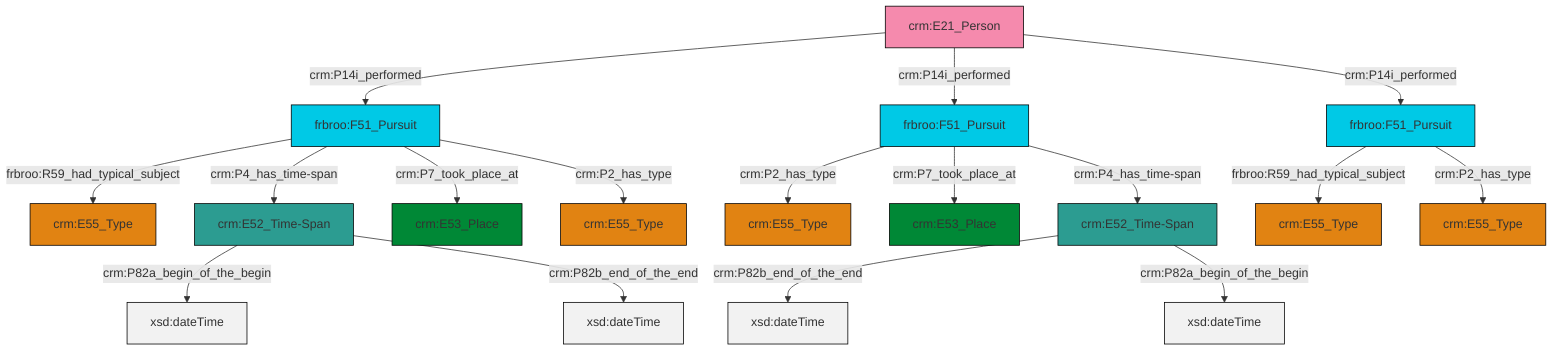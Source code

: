 graph TD
classDef Literal fill:#f2f2f2,stroke:#000000;
classDef CRM_Entity fill:#FFFFFF,stroke:#000000;
classDef Temporal_Entity fill:#00C9E6, stroke:#000000;
classDef Type fill:#E18312, stroke:#000000;
classDef Time-Span fill:#2C9C91, stroke:#000000;
classDef Appellation fill:#FFEB7F, stroke:#000000;
classDef Place fill:#008836, stroke:#000000;
classDef Persistent_Item fill:#B266B2, stroke:#000000;
classDef Conceptual_Object fill:#FFD700, stroke:#000000;
classDef Physical_Thing fill:#D2B48C, stroke:#000000;
classDef Actor fill:#f58aad, stroke:#000000;
classDef PC_Classes fill:#4ce600, stroke:#000000;
classDef Multi fill:#cccccc,stroke:#000000;

4["frbroo:F51_Pursuit"]:::Temporal_Entity -->|crm:P2_has_type| 5["crm:E55_Type"]:::Type
6["frbroo:F51_Pursuit"]:::Temporal_Entity -->|frbroo:R59_had_typical_subject| 10["crm:E55_Type"]:::Type
6["frbroo:F51_Pursuit"]:::Temporal_Entity -->|crm:P4_has_time-span| 14["crm:E52_Time-Span"]:::Time-Span
0["frbroo:F51_Pursuit"]:::Temporal_Entity -->|frbroo:R59_had_typical_subject| 15["crm:E55_Type"]:::Type
4["frbroo:F51_Pursuit"]:::Temporal_Entity -->|crm:P7_took_place_at| 16["crm:E53_Place"]:::Place
21["crm:E52_Time-Span"]:::Time-Span -->|crm:P82b_end_of_the_end| 23[xsd:dateTime]:::Literal
4["frbroo:F51_Pursuit"]:::Temporal_Entity -->|crm:P4_has_time-span| 21["crm:E52_Time-Span"]:::Time-Span
0["frbroo:F51_Pursuit"]:::Temporal_Entity -->|crm:P2_has_type| 2["crm:E55_Type"]:::Type
6["frbroo:F51_Pursuit"]:::Temporal_Entity -->|crm:P7_took_place_at| 8["crm:E53_Place"]:::Place
18["crm:E21_Person"]:::Actor -->|crm:P14i_performed| 6["frbroo:F51_Pursuit"]:::Temporal_Entity
6["frbroo:F51_Pursuit"]:::Temporal_Entity -->|crm:P2_has_type| 12["crm:E55_Type"]:::Type
18["crm:E21_Person"]:::Actor -->|crm:P14i_performed| 4["frbroo:F51_Pursuit"]:::Temporal_Entity
14["crm:E52_Time-Span"]:::Time-Span -->|crm:P82a_begin_of_the_begin| 28[xsd:dateTime]:::Literal
14["crm:E52_Time-Span"]:::Time-Span -->|crm:P82b_end_of_the_end| 31[xsd:dateTime]:::Literal
18["crm:E21_Person"]:::Actor -->|crm:P14i_performed| 0["frbroo:F51_Pursuit"]:::Temporal_Entity
21["crm:E52_Time-Span"]:::Time-Span -->|crm:P82a_begin_of_the_begin| 32[xsd:dateTime]:::Literal